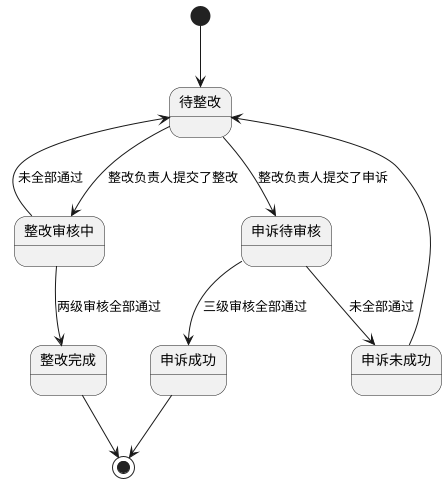 ' 参考： https://plantuml.com/zh/state-diagram
@startuml stateissue
[*] --> 待整改
待整改 --> 申诉待审核 : 整改负责人提交了申诉
申诉待审核 --> 申诉成功 : 三级审核全部通过
申诉待审核 --> 申诉未成功 : 未全部通过
申诉未成功 --> 待整改
待整改 --> 整改审核中 : 整改负责人提交了整改
整改审核中 --> 整改完成 : 两级审核全部通过
整改审核中 --> 待整改 : 未全部通过
申诉成功 --> [*]
整改完成 --> [*]
@enduml